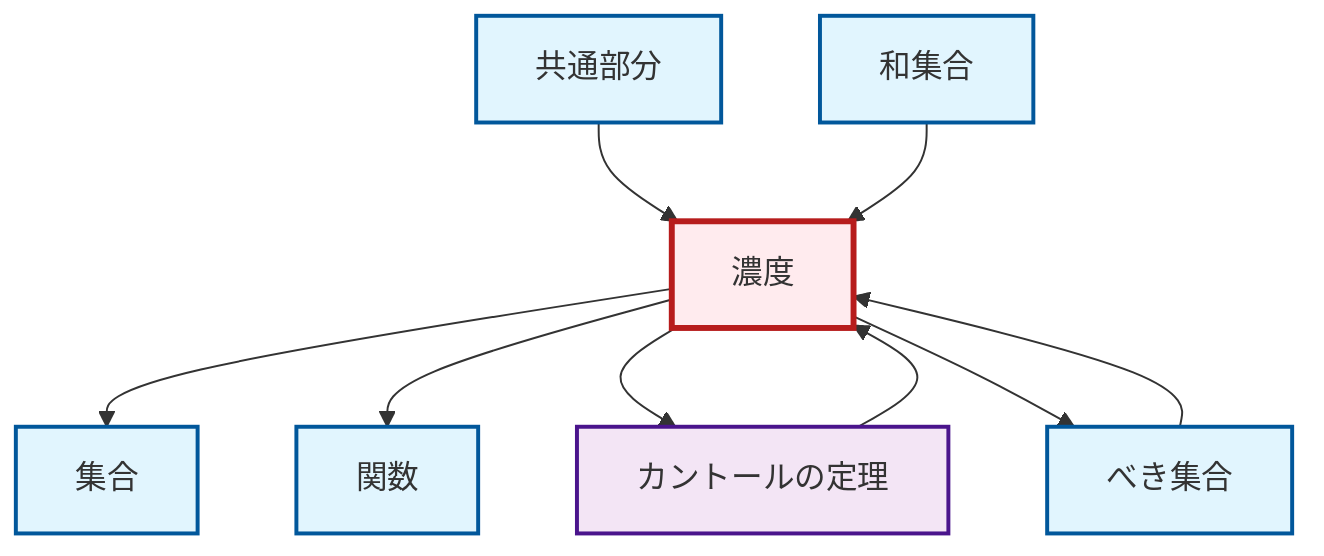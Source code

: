graph TD
    classDef definition fill:#e1f5fe,stroke:#01579b,stroke-width:2px
    classDef theorem fill:#f3e5f5,stroke:#4a148c,stroke-width:2px
    classDef axiom fill:#fff3e0,stroke:#e65100,stroke-width:2px
    classDef example fill:#e8f5e9,stroke:#1b5e20,stroke-width:2px
    classDef current fill:#ffebee,stroke:#b71c1c,stroke-width:3px
    def-intersection["共通部分"]:::definition
    def-set["集合"]:::definition
    def-cardinality["濃度"]:::definition
    def-power-set["べき集合"]:::definition
    def-function["関数"]:::definition
    thm-cantor["カントールの定理"]:::theorem
    def-union["和集合"]:::definition
    thm-cantor --> def-cardinality
    def-cardinality --> def-set
    def-intersection --> def-cardinality
    def-power-set --> def-cardinality
    def-cardinality --> def-function
    def-cardinality --> thm-cantor
    def-cardinality --> def-power-set
    def-union --> def-cardinality
    class def-cardinality current